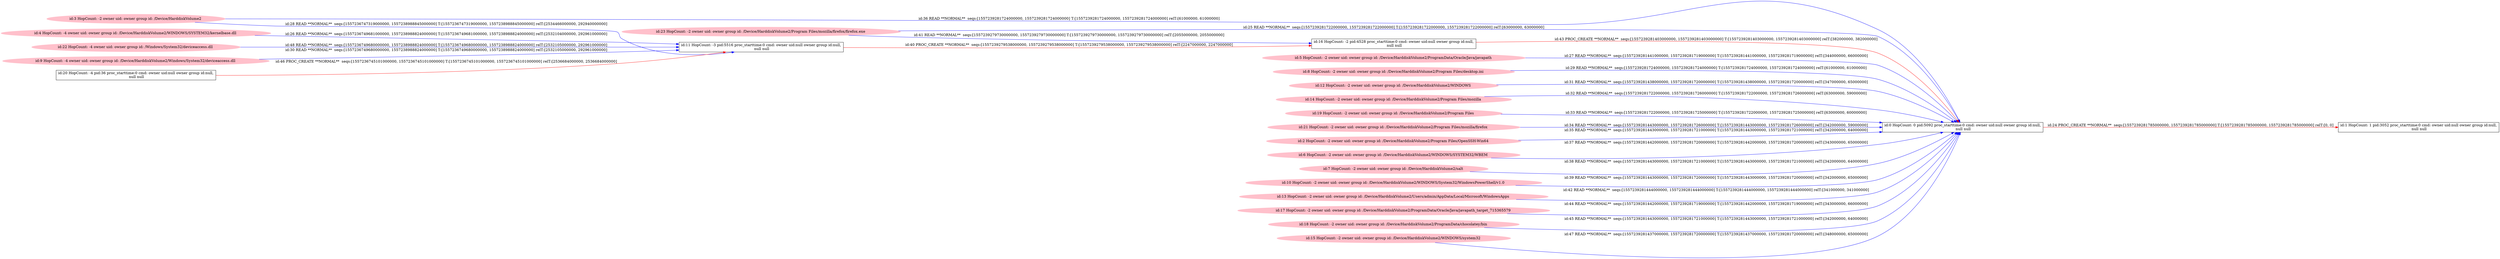 digraph  {
rankdir=LR
"0"[color=black,label="id:0 HopCount: 0 pid:5092 proc_starttime:0 cmd: owner uid:null owner group id:null,\n null null", shape=box,style=solid];
"1"[color=black,label="id:1 HopCount: 1 pid:3052 proc_starttime:0 cmd: owner uid:null owner group id:null,\n null null", shape=box,style=solid];
"0" -> "1" [id=24,__obj="PROC_CREATE"color=red,label="id:24 PROC_CREATE **NORMAL**  seqs:[1557239281785000000, 1557239281785000000] T:[1557239281785000000, 1557239281785000000] relT:[0, 0]",style=solid];
"23"[color=pink,label="id:23 HopCount: -2 owner uid: owner group id: /Device/HarddiskVolume2/Program Files/mozilla/firefox/firefox.exe ", shape=oval,style=filled];
"23" -> "0" [id=25,__obj="READ"color=blue,label="id:25 READ **NORMAL**  seqs:[1557239281722000000, 1557239281722000000] T:[1557239281722000000, 1557239281722000000] relT:[63000000, 63000000]",style=solid];
"4"[color=pink,label="id:4 HopCount: -4 owner uid: owner group id: /Device/HarddiskVolume2/WINDOWS/SYSTEM32/kernelbase.dll ", shape=oval,style=filled];
"11"[color=black,label="id:11 HopCount: -3 pid:5516 proc_starttime:0 cmd: owner uid:null owner group id:null,\n null null", shape=box,style=solid];
"4" -> "11" [id=26,__obj="READ"color=blue,label="id:26 READ **NORMAL**  seqs:[1557236749681000000, 1557238988824000000] T:[1557236749681000000, 1557238988824000000] relT:[2532104000000, 292961000000]",style=solid];
"5"[color=pink,label="id:5 HopCount: -2 owner uid: owner group id: /Device/HarddiskVolume2/ProgramData/Oracle/Java/javapath ", shape=oval,style=filled];
"5" -> "0" [id=27,__obj="READ"color=blue,label="id:27 READ **NORMAL**  seqs:[1557239281441000000, 1557239281719000000] T:[1557239281441000000, 1557239281719000000] relT:[344000000, 66000000]",style=solid];
"3"[color=pink,label="id:3 HopCount: -2 owner uid: owner group id: /Device/HarddiskVolume2 ", shape=oval,style=filled];
"3" -> "11" [id=28,__obj="READ"color=blue,label="id:28 READ **NORMAL**  seqs:[1557236747319000000, 1557238988845000000] T:[1557236747319000000, 1557238988845000000] relT:[2534466000000, 292940000000]",style=solid];
"8"[color=pink,label="id:8 HopCount: -2 owner uid: owner group id: /Device/HarddiskVolume2/Program Files/desktop.ini ", shape=oval,style=filled];
"8" -> "0" [id=29,__obj="READ"color=blue,label="id:29 READ **NORMAL**  seqs:[1557239281724000000, 1557239281724000000] T:[1557239281724000000, 1557239281724000000] relT:[61000000, 61000000]",style=solid];
"9"[color=pink,label="id:9 HopCount: -4 owner uid: owner group id: /Device/HarddiskVolume2/Windows/System32/deviceaccess.dll ", shape=oval,style=filled];
"9" -> "11" [id=30,__obj="READ"color=blue,label="id:30 READ **NORMAL**  seqs:[1557236749680000000, 1557238988824000000] T:[1557236749680000000, 1557238988824000000] relT:[2532105000000, 292961000000]",style=solid];
"12"[color=pink,label="id:12 HopCount: -2 owner uid: owner group id: /Device/HarddiskVolume2/WINDOWS ", shape=oval,style=filled];
"12" -> "0" [id=31,__obj="READ"color=blue,label="id:31 READ **NORMAL**  seqs:[1557239281438000000, 1557239281720000000] T:[1557239281438000000, 1557239281720000000] relT:[347000000, 65000000]",style=solid];
"14"[color=pink,label="id:14 HopCount: -2 owner uid: owner group id: /Device/HarddiskVolume2/Program Files/mozilla ", shape=oval,style=filled];
"14" -> "0" [id=32,__obj="READ"color=blue,label="id:32 READ **NORMAL**  seqs:[1557239281722000000, 1557239281726000000] T:[1557239281722000000, 1557239281726000000] relT:[63000000, 59000000]",style=solid];
"19"[color=pink,label="id:19 HopCount: -2 owner uid: owner group id: /Device/HarddiskVolume2/Program Files ", shape=oval,style=filled];
"19" -> "0" [id=33,__obj="READ"color=blue,label="id:33 READ **NORMAL**  seqs:[1557239281722000000, 1557239281725000000] T:[1557239281722000000, 1557239281725000000] relT:[63000000, 60000000]",style=solid];
"21"[color=pink,label="id:21 HopCount: -2 owner uid: owner group id: /Device/HarddiskVolume2/Program Files/mozilla/firefox ", shape=oval,style=filled];
"21" -> "0" [id=34,__obj="READ"color=blue,label="id:34 READ **NORMAL**  seqs:[1557239281443000000, 1557239281726000000] T:[1557239281443000000, 1557239281726000000] relT:[342000000, 59000000]",style=solid];
"2"[color=pink,label="id:2 HopCount: -2 owner uid: owner group id: /Device/HarddiskVolume2/Program Files/OpenSSH-Win64 ", shape=oval,style=filled];
"2" -> "0" [id=35,__obj="READ"color=blue,label="id:35 READ **NORMAL**  seqs:[1557239281443000000, 1557239281721000000] T:[1557239281443000000, 1557239281721000000] relT:[342000000, 64000000]",style=solid];
"3" -> "0" [id=36,__obj="READ"color=blue,label="id:36 READ **NORMAL**  seqs:[1557239281724000000, 1557239281724000000] T:[1557239281724000000, 1557239281724000000] relT:[61000000, 61000000]",style=solid];
"6"[color=pink,label="id:6 HopCount: -2 owner uid: owner group id: /Device/HarddiskVolume2/WINDOWS/SYSTEM32/WBEM ", shape=oval,style=filled];
"6" -> "0" [id=37,__obj="READ"color=blue,label="id:37 READ **NORMAL**  seqs:[1557239281442000000, 1557239281720000000] T:[1557239281442000000, 1557239281720000000] relT:[343000000, 65000000]",style=solid];
"7"[color=pink,label="id:7 HopCount: -2 owner uid: owner group id: /Device/HarddiskVolume2/salt ", shape=oval,style=filled];
"7" -> "0" [id=38,__obj="READ"color=blue,label="id:38 READ **NORMAL**  seqs:[1557239281443000000, 1557239281721000000] T:[1557239281443000000, 1557239281721000000] relT:[342000000, 64000000]",style=solid];
"10"[color=pink,label="id:10 HopCount: -2 owner uid: owner group id: /Device/HarddiskVolume2/WINDOWS/System32/WindowsPowerShell/v1.0 ", shape=oval,style=filled];
"10" -> "0" [id=39,__obj="READ"color=blue,label="id:39 READ **NORMAL**  seqs:[1557239281443000000, 1557239281720000000] T:[1557239281443000000, 1557239281720000000] relT:[342000000, 65000000]",style=solid];
"16"[color=black,label="id:16 HopCount: -2 pid:4528 proc_starttime:0 cmd: owner uid:null owner group id:null,\n null null", shape=box,style=solid];
"11" -> "16" [id=40,__obj="PROC_CREATE"color=red,label="id:40 PROC_CREATE **NORMAL**  seqs:[1557239279538000000, 1557239279538000000] T:[1557239279538000000, 1557239279538000000] relT:[2247000000, 2247000000]",style=solid];
"23" -> "16" [id=41,__obj="READ"color=blue,label="id:41 READ **NORMAL**  seqs:[1557239279730000000, 1557239279730000000] T:[1557239279730000000, 1557239279730000000] relT:[2055000000, 2055000000]",style=solid];
"13"[color=pink,label="id:13 HopCount: -2 owner uid: owner group id: /Device/HarddiskVolume2/Users/admin/AppData/Local/Microsoft/WindowsApps ", shape=oval,style=filled];
"13" -> "0" [id=42,__obj="READ"color=blue,label="id:42 READ **NORMAL**  seqs:[1557239281444000000, 1557239281444000000] T:[1557239281444000000, 1557239281444000000] relT:[341000000, 341000000]",style=solid];
"16" -> "0" [id=43,__obj="PROC_CREATE"color=red,label="id:43 PROC_CREATE **NORMAL**  seqs:[1557239281403000000, 1557239281403000000] T:[1557239281403000000, 1557239281403000000] relT:[382000000, 382000000]",style=solid];
"17"[color=pink,label="id:17 HopCount: -2 owner uid: owner group id: /Device/HarddiskVolume2/ProgramData/Oracle/Java/javapath_target_715365579 ", shape=oval,style=filled];
"17" -> "0" [id=44,__obj="READ"color=blue,label="id:44 READ **NORMAL**  seqs:[1557239281442000000, 1557239281719000000] T:[1557239281442000000, 1557239281719000000] relT:[343000000, 66000000]",style=solid];
"18"[color=pink,label="id:18 HopCount: -2 owner uid: owner group id: /Device/HarddiskVolume2/ProgramData/chocolatey/bin ", shape=oval,style=filled];
"18" -> "0" [id=45,__obj="READ"color=blue,label="id:45 READ **NORMAL**  seqs:[1557239281443000000, 1557239281721000000] T:[1557239281443000000, 1557239281721000000] relT:[342000000, 64000000]",style=solid];
"20"[color=black,label="id:20 HopCount: -4 pid:36 proc_starttime:0 cmd: owner uid:null owner group id:null,\n null null", shape=box,style=solid];
"20" -> "11" [id=46,__obj="PROC_CREATE"color=red,label="id:46 PROC_CREATE **NORMAL**  seqs:[1557236745101000000, 1557236745101000000] T:[1557236745101000000, 1557236745101000000] relT:[2536684000000, 2536684000000]",style=solid];
"15"[color=pink,label="id:15 HopCount: -2 owner uid: owner group id: /Device/HarddiskVolume2/WINDOWS/system32 ", shape=oval,style=filled];
"15" -> "0" [id=47,__obj="READ"color=blue,label="id:47 READ **NORMAL**  seqs:[1557239281437000000, 1557239281720000000] T:[1557239281437000000, 1557239281720000000] relT:[348000000, 65000000]",style=solid];
"22"[color=pink,label="id:22 HopCount: -4 owner uid: owner group id: /Windows/System32/deviceaccess.dll ", shape=oval,style=filled];
"22" -> "11" [id=48,__obj="READ"color=blue,label="id:48 READ **NORMAL**  seqs:[1557236749680000000, 1557238988824000000] T:[1557236749680000000, 1557238988824000000] relT:[2532105000000, 292961000000]",style=solid];
}